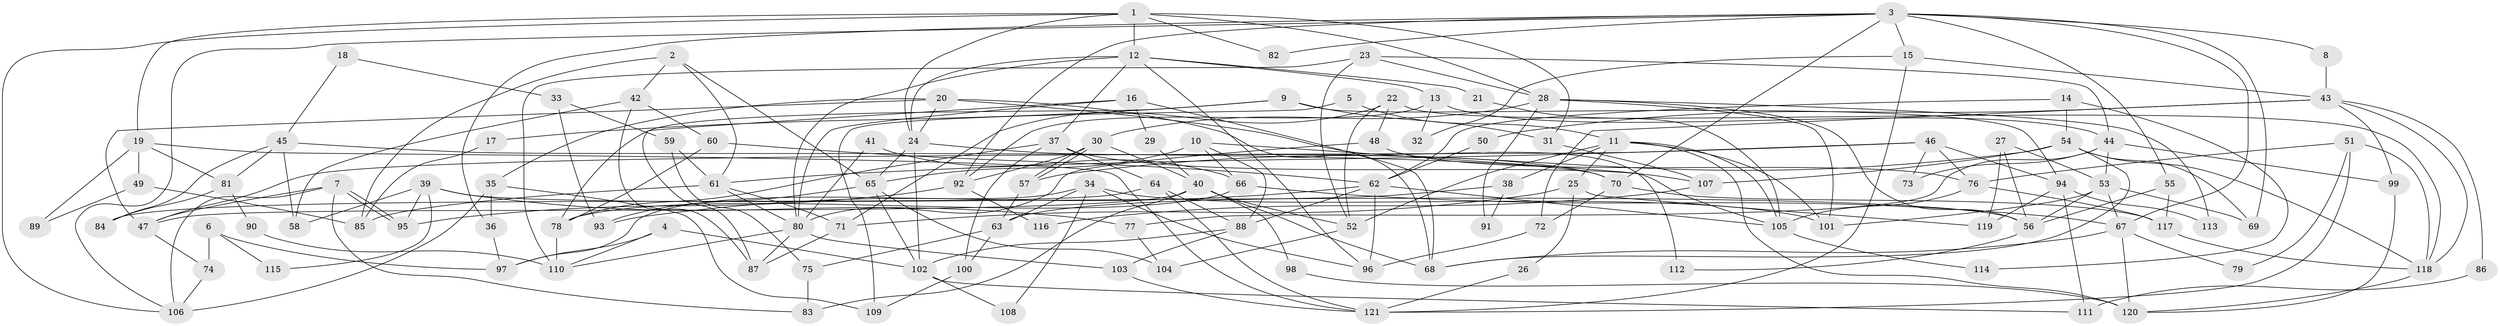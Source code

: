 // coarse degree distribution, {9: 0.125, 6: 0.175, 12: 0.025, 5: 0.075, 7: 0.125, 4: 0.175, 11: 0.05, 8: 0.1, 15: 0.05, 3: 0.075, 2: 0.025}
// Generated by graph-tools (version 1.1) at 2025/51/03/04/25 22:51:17]
// undirected, 121 vertices, 242 edges
graph export_dot {
  node [color=gray90,style=filled];
  1;
  2;
  3;
  4;
  5;
  6;
  7;
  8;
  9;
  10;
  11;
  12;
  13;
  14;
  15;
  16;
  17;
  18;
  19;
  20;
  21;
  22;
  23;
  24;
  25;
  26;
  27;
  28;
  29;
  30;
  31;
  32;
  33;
  34;
  35;
  36;
  37;
  38;
  39;
  40;
  41;
  42;
  43;
  44;
  45;
  46;
  47;
  48;
  49;
  50;
  51;
  52;
  53;
  54;
  55;
  56;
  57;
  58;
  59;
  60;
  61;
  62;
  63;
  64;
  65;
  66;
  67;
  68;
  69;
  70;
  71;
  72;
  73;
  74;
  75;
  76;
  77;
  78;
  79;
  80;
  81;
  82;
  83;
  84;
  85;
  86;
  87;
  88;
  89;
  90;
  91;
  92;
  93;
  94;
  95;
  96;
  97;
  98;
  99;
  100;
  101;
  102;
  103;
  104;
  105;
  106;
  107;
  108;
  109;
  110;
  111;
  112;
  113;
  114;
  115;
  116;
  117;
  118;
  119;
  120;
  121;
  1 -- 12;
  1 -- 24;
  1 -- 19;
  1 -- 28;
  1 -- 31;
  1 -- 82;
  1 -- 106;
  2 -- 61;
  2 -- 65;
  2 -- 42;
  2 -- 85;
  3 -- 69;
  3 -- 36;
  3 -- 8;
  3 -- 15;
  3 -- 55;
  3 -- 67;
  3 -- 70;
  3 -- 82;
  3 -- 92;
  3 -- 106;
  4 -- 102;
  4 -- 110;
  4 -- 97;
  5 -- 109;
  5 -- 11;
  6 -- 97;
  6 -- 74;
  6 -- 115;
  7 -- 95;
  7 -- 95;
  7 -- 106;
  7 -- 47;
  7 -- 83;
  8 -- 43;
  9 -- 94;
  9 -- 78;
  9 -- 17;
  9 -- 31;
  10 -- 65;
  10 -- 88;
  10 -- 66;
  10 -- 105;
  11 -- 120;
  11 -- 52;
  11 -- 25;
  11 -- 38;
  11 -- 101;
  11 -- 105;
  12 -- 80;
  12 -- 37;
  12 -- 13;
  12 -- 21;
  12 -- 24;
  12 -- 96;
  13 -- 44;
  13 -- 32;
  13 -- 92;
  14 -- 62;
  14 -- 54;
  14 -- 114;
  15 -- 121;
  15 -- 32;
  15 -- 43;
  16 -- 80;
  16 -- 68;
  16 -- 29;
  16 -- 87;
  17 -- 85;
  18 -- 33;
  18 -- 45;
  19 -- 121;
  19 -- 49;
  19 -- 81;
  19 -- 89;
  20 -- 24;
  20 -- 68;
  20 -- 35;
  20 -- 47;
  20 -- 112;
  21 -- 105;
  22 -- 52;
  22 -- 71;
  22 -- 48;
  22 -- 118;
  23 -- 110;
  23 -- 28;
  23 -- 44;
  23 -- 52;
  24 -- 70;
  24 -- 65;
  24 -- 102;
  25 -- 71;
  25 -- 26;
  25 -- 119;
  26 -- 121;
  27 -- 56;
  27 -- 53;
  27 -- 119;
  28 -- 30;
  28 -- 56;
  28 -- 91;
  28 -- 101;
  28 -- 113;
  29 -- 40;
  30 -- 57;
  30 -- 57;
  30 -- 92;
  30 -- 40;
  31 -- 107;
  33 -- 93;
  33 -- 59;
  34 -- 96;
  34 -- 101;
  34 -- 63;
  34 -- 97;
  34 -- 108;
  35 -- 106;
  35 -- 36;
  35 -- 109;
  36 -- 97;
  37 -- 78;
  37 -- 107;
  37 -- 64;
  37 -- 100;
  38 -- 63;
  38 -- 91;
  39 -- 56;
  39 -- 95;
  39 -- 58;
  39 -- 77;
  39 -- 115;
  40 -- 47;
  40 -- 52;
  40 -- 68;
  40 -- 83;
  40 -- 98;
  41 -- 80;
  41 -- 66;
  42 -- 87;
  42 -- 58;
  42 -- 60;
  43 -- 118;
  43 -- 50;
  43 -- 72;
  43 -- 86;
  43 -- 99;
  44 -- 99;
  44 -- 53;
  44 -- 73;
  44 -- 77;
  45 -- 58;
  45 -- 84;
  45 -- 70;
  45 -- 81;
  46 -- 76;
  46 -- 47;
  46 -- 61;
  46 -- 73;
  46 -- 94;
  47 -- 74;
  48 -- 76;
  48 -- 80;
  49 -- 85;
  49 -- 89;
  50 -- 62;
  51 -- 76;
  51 -- 118;
  51 -- 79;
  51 -- 121;
  52 -- 104;
  53 -- 101;
  53 -- 56;
  53 -- 67;
  53 -- 69;
  54 -- 68;
  54 -- 118;
  54 -- 57;
  54 -- 69;
  54 -- 107;
  55 -- 56;
  55 -- 117;
  56 -- 112;
  57 -- 63;
  59 -- 61;
  59 -- 75;
  60 -- 62;
  60 -- 78;
  61 -- 80;
  61 -- 71;
  61 -- 85;
  62 -- 105;
  62 -- 96;
  62 -- 88;
  62 -- 93;
  63 -- 75;
  63 -- 100;
  64 -- 88;
  64 -- 84;
  64 -- 121;
  65 -- 104;
  65 -- 93;
  65 -- 102;
  66 -- 67;
  66 -- 78;
  67 -- 68;
  67 -- 79;
  67 -- 120;
  70 -- 72;
  70 -- 117;
  71 -- 87;
  72 -- 96;
  74 -- 106;
  75 -- 83;
  76 -- 117;
  76 -- 105;
  77 -- 104;
  78 -- 110;
  80 -- 103;
  80 -- 87;
  80 -- 110;
  81 -- 84;
  81 -- 90;
  86 -- 111;
  88 -- 102;
  88 -- 103;
  90 -- 110;
  92 -- 95;
  92 -- 116;
  94 -- 119;
  94 -- 111;
  94 -- 113;
  98 -- 120;
  99 -- 120;
  100 -- 109;
  102 -- 108;
  102 -- 111;
  103 -- 121;
  105 -- 114;
  107 -- 116;
  117 -- 118;
  118 -- 120;
}
